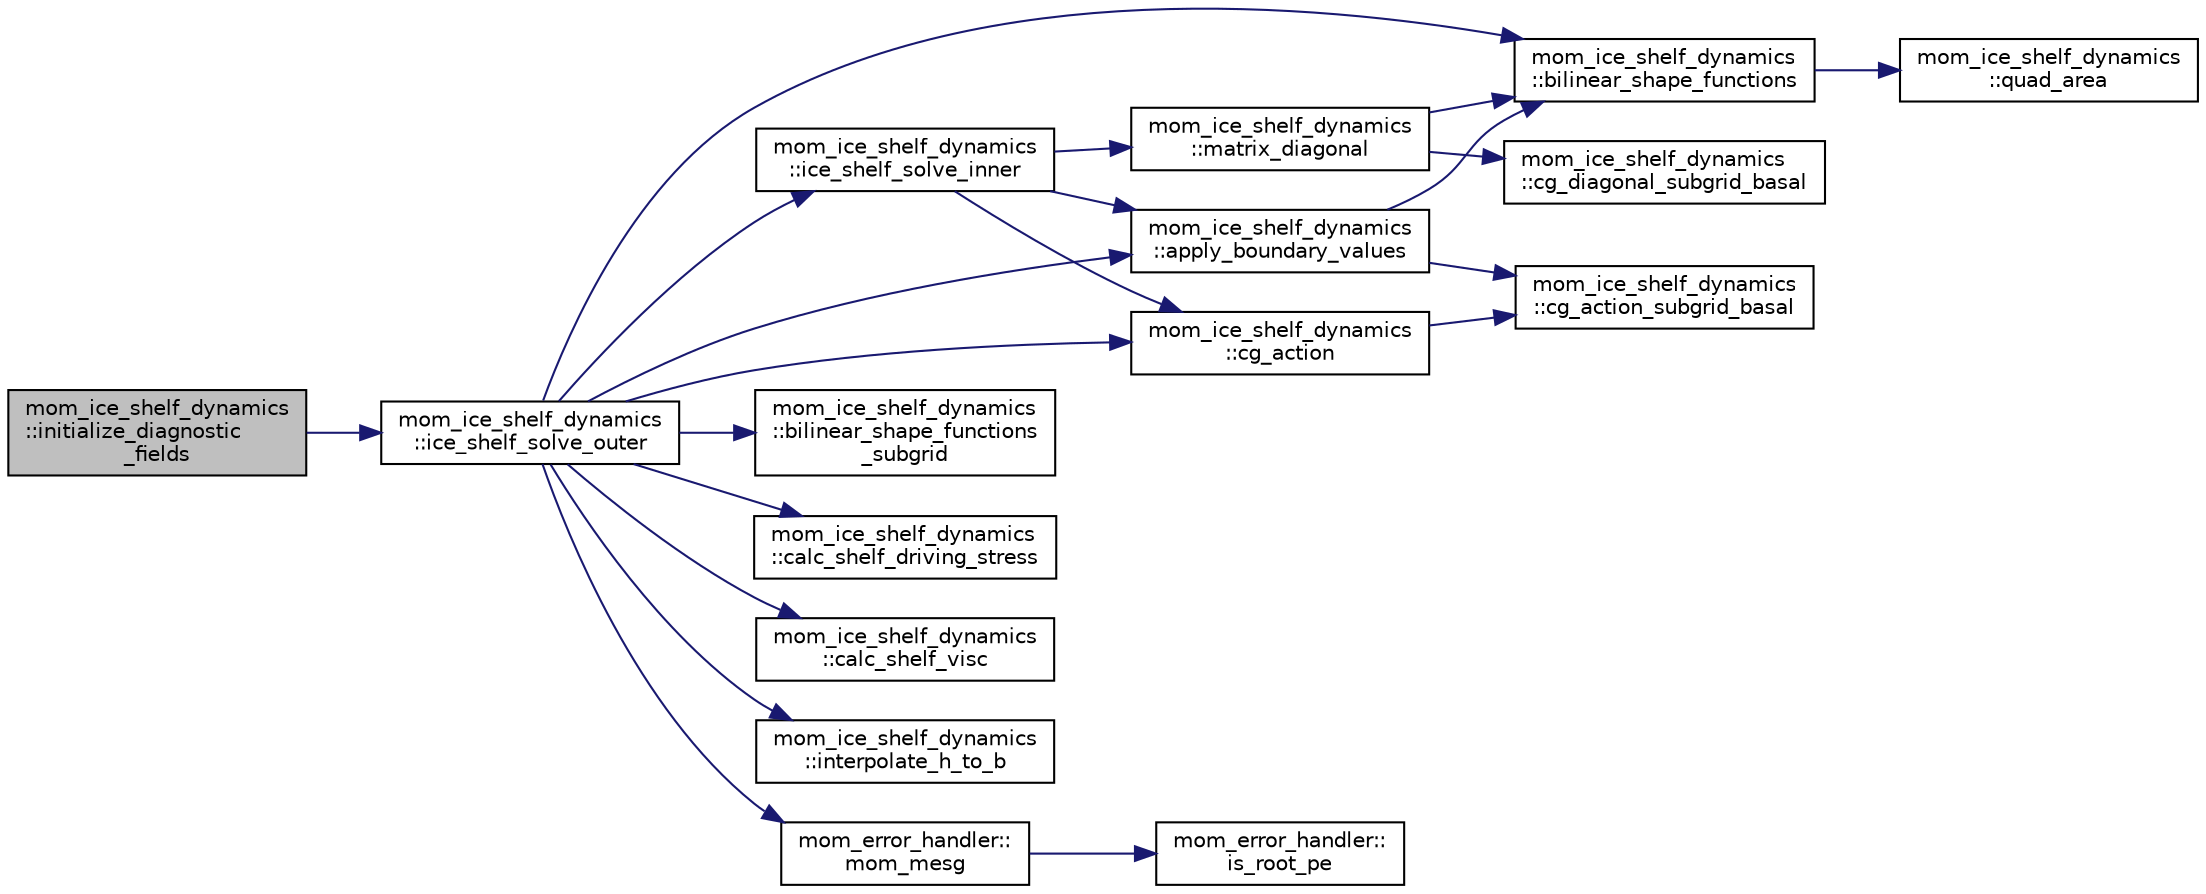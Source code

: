 digraph "mom_ice_shelf_dynamics::initialize_diagnostic_fields"
{
 // INTERACTIVE_SVG=YES
 // LATEX_PDF_SIZE
  edge [fontname="Helvetica",fontsize="10",labelfontname="Helvetica",labelfontsize="10"];
  node [fontname="Helvetica",fontsize="10",shape=record];
  rankdir="LR";
  Node1 [label="mom_ice_shelf_dynamics\l::initialize_diagnostic\l_fields",height=0.2,width=0.4,color="black", fillcolor="grey75", style="filled", fontcolor="black",tooltip=" "];
  Node1 -> Node2 [color="midnightblue",fontsize="10",style="solid",fontname="Helvetica"];
  Node2 [label="mom_ice_shelf_dynamics\l::ice_shelf_solve_outer",height=0.2,width=0.4,color="black", fillcolor="white", style="filled",URL="$namespacemom__ice__shelf__dynamics.html#a4401e1ab9adde64c413a355641dc570b",tooltip=" "];
  Node2 -> Node3 [color="midnightblue",fontsize="10",style="solid",fontname="Helvetica"];
  Node3 [label="mom_ice_shelf_dynamics\l::apply_boundary_values",height=0.2,width=0.4,color="black", fillcolor="white", style="filled",URL="$namespacemom__ice__shelf__dynamics.html#a80832e49ec6ba0f5061a95dfad0275b8",tooltip=" "];
  Node3 -> Node4 [color="midnightblue",fontsize="10",style="solid",fontname="Helvetica"];
  Node4 [label="mom_ice_shelf_dynamics\l::bilinear_shape_functions",height=0.2,width=0.4,color="black", fillcolor="white", style="filled",URL="$namespacemom__ice__shelf__dynamics.html#a257855320072cd237f07d325331e4ecf",tooltip="This subroutine calculates the gradients of bilinear basis elements that that are centered at the ver..."];
  Node4 -> Node5 [color="midnightblue",fontsize="10",style="solid",fontname="Helvetica"];
  Node5 [label="mom_ice_shelf_dynamics\l::quad_area",height=0.2,width=0.4,color="black", fillcolor="white", style="filled",URL="$namespacemom__ice__shelf__dynamics.html#a44ac16282b7667409d32e7eb3e667822",tooltip="Calculate area of quadrilateral."];
  Node3 -> Node6 [color="midnightblue",fontsize="10",style="solid",fontname="Helvetica"];
  Node6 [label="mom_ice_shelf_dynamics\l::cg_action_subgrid_basal",height=0.2,width=0.4,color="black", fillcolor="white", style="filled",URL="$namespacemom__ice__shelf__dynamics.html#a34bac8fd815ba44183f74a75ea3067bb",tooltip=" "];
  Node2 -> Node4 [color="midnightblue",fontsize="10",style="solid",fontname="Helvetica"];
  Node2 -> Node7 [color="midnightblue",fontsize="10",style="solid",fontname="Helvetica"];
  Node7 [label="mom_ice_shelf_dynamics\l::bilinear_shape_functions\l_subgrid",height=0.2,width=0.4,color="black", fillcolor="white", style="filled",URL="$namespacemom__ice__shelf__dynamics.html#ad57b8fb98fdef287509cea5d1ef25c2e",tooltip=" "];
  Node2 -> Node8 [color="midnightblue",fontsize="10",style="solid",fontname="Helvetica"];
  Node8 [label="mom_ice_shelf_dynamics\l::calc_shelf_driving_stress",height=0.2,width=0.4,color="black", fillcolor="white", style="filled",URL="$namespacemom__ice__shelf__dynamics.html#ae9c409260aebab7242cf508c396c89b8",tooltip=" "];
  Node2 -> Node9 [color="midnightblue",fontsize="10",style="solid",fontname="Helvetica"];
  Node9 [label="mom_ice_shelf_dynamics\l::calc_shelf_visc",height=0.2,width=0.4,color="black", fillcolor="white", style="filled",URL="$namespacemom__ice__shelf__dynamics.html#ad6231edc6ae3c63008992a4cb0baec33",tooltip="Update depth integrated viscosity, based on horizontal strain rates, and also update the nonlinear pa..."];
  Node2 -> Node10 [color="midnightblue",fontsize="10",style="solid",fontname="Helvetica"];
  Node10 [label="mom_ice_shelf_dynamics\l::cg_action",height=0.2,width=0.4,color="black", fillcolor="white", style="filled",URL="$namespacemom__ice__shelf__dynamics.html#ad0df9a4e6af446d7fab86850cc5d464e",tooltip=" "];
  Node10 -> Node6 [color="midnightblue",fontsize="10",style="solid",fontname="Helvetica"];
  Node2 -> Node11 [color="midnightblue",fontsize="10",style="solid",fontname="Helvetica"];
  Node11 [label="mom_ice_shelf_dynamics\l::ice_shelf_solve_inner",height=0.2,width=0.4,color="black", fillcolor="white", style="filled",URL="$namespacemom__ice__shelf__dynamics.html#ad90fe54af0b51e4b6e6adf069c7155ec",tooltip=" "];
  Node11 -> Node3 [color="midnightblue",fontsize="10",style="solid",fontname="Helvetica"];
  Node11 -> Node10 [color="midnightblue",fontsize="10",style="solid",fontname="Helvetica"];
  Node11 -> Node12 [color="midnightblue",fontsize="10",style="solid",fontname="Helvetica"];
  Node12 [label="mom_ice_shelf_dynamics\l::matrix_diagonal",height=0.2,width=0.4,color="black", fillcolor="white", style="filled",URL="$namespacemom__ice__shelf__dynamics.html#af47f38c9ad80827fa68290fde53cbd7e",tooltip="returns the diagonal entries of the matrix for a Jacobi preconditioning"];
  Node12 -> Node4 [color="midnightblue",fontsize="10",style="solid",fontname="Helvetica"];
  Node12 -> Node13 [color="midnightblue",fontsize="10",style="solid",fontname="Helvetica"];
  Node13 [label="mom_ice_shelf_dynamics\l::cg_diagonal_subgrid_basal",height=0.2,width=0.4,color="black", fillcolor="white", style="filled",URL="$namespacemom__ice__shelf__dynamics.html#afd4f2ba56c579a806aaa7e55a4caf392",tooltip=" "];
  Node2 -> Node14 [color="midnightblue",fontsize="10",style="solid",fontname="Helvetica"];
  Node14 [label="mom_ice_shelf_dynamics\l::interpolate_h_to_b",height=0.2,width=0.4,color="black", fillcolor="white", style="filled",URL="$namespacemom__ice__shelf__dynamics.html#a92ddf971169ef3b1e28c6dde0f3a66f2",tooltip="Interpolate the ice shelf thickness from tracer point to nodal points, subject to a mask."];
  Node2 -> Node15 [color="midnightblue",fontsize="10",style="solid",fontname="Helvetica"];
  Node15 [label="mom_error_handler::\lmom_mesg",height=0.2,width=0.4,color="black", fillcolor="white", style="filled",URL="$namespacemom__error__handler.html#a1c462df7b61f1296407b4af51dfeceab",tooltip="This provides a convenient interface for writing an informative comment."];
  Node15 -> Node16 [color="midnightblue",fontsize="10",style="solid",fontname="Helvetica"];
  Node16 [label="mom_error_handler::\lis_root_pe",height=0.2,width=0.4,color="black", fillcolor="white", style="filled",URL="$namespacemom__error__handler.html#ad5f00a53059c72fe2332d1436c80ca71",tooltip="This returns .true. if the current PE is the root PE."];
}
